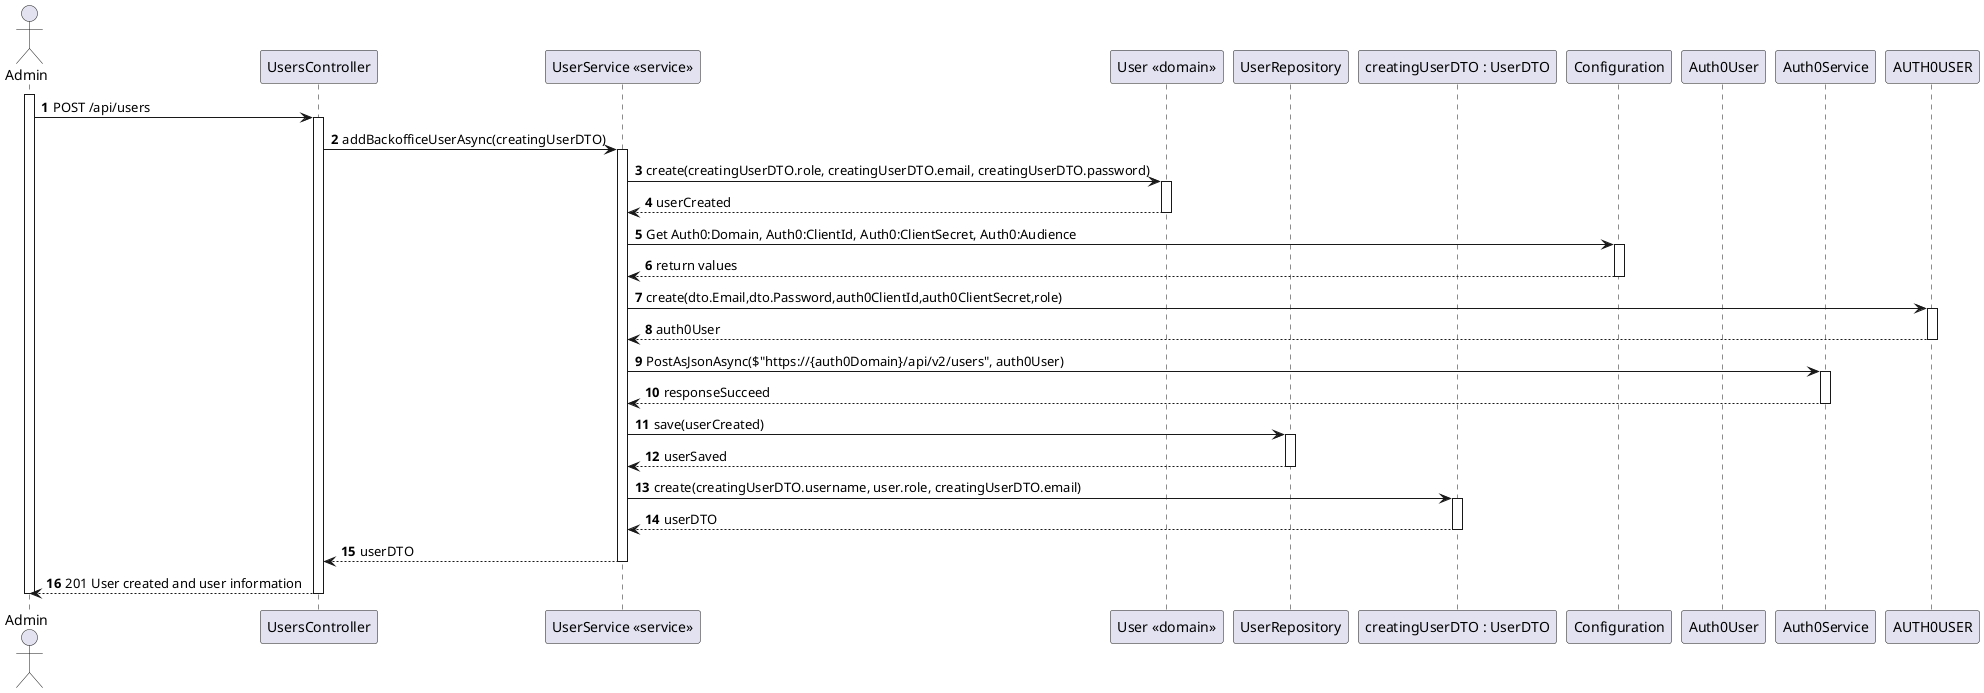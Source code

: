@startuml 
autonumber
actor Admin as Admin
participant CTRL as "UsersController"
participant SERVICE as "UserService <<service>>"
participant User as "User <<domain>>"
participant USERREPO as "UserRepository"
participant DTO as "creatingUserDTO : UserDTO"
participant CONFIG as "Configuration"
participant AUTH0User as "Auth0User"
participant AUTH0SERVICE as "Auth0Service"

activate Admin
Admin -> CTRL : POST /api/users
activate CTRL
CTRL -> SERVICE : addBackofficeUserAsync(creatingUserDTO)
activate SERVICE


    SERVICE -> User : create(creatingUserDTO.role, creatingUserDTO.email, creatingUserDTO.password)
    activate User

    User --> SERVICE : userCreated
    deactivate User

    SERVICE -> CONFIG : Get Auth0:Domain, Auth0:ClientId, Auth0:ClientSecret, Auth0:Audience
    activate CONFIG
    CONFIG --> SERVICE : return values
    deactivate CONFIG

    SERVICE -> AUTH0USER : create(dto.Email,dto.Password,auth0ClientId,auth0ClientSecret,role)

    activate AUTH0USER

    AUTH0USER --> SERVICE : auth0User

    deactivate AUTH0USER

    SERVICE -> AUTH0SERVICE : PostAsJsonAsync($"https://{auth0Domain}/api/v2/users", auth0User)

    activate AUTH0SERVICE 

    AUTH0SERVICE --> SERVICE : responseSucceed
    deactivate AUTH0SERVICE

    SERVICE -> USERREPO : save(userCreated)
    activate USERREPO

    USERREPO --> SERVICE : userSaved
    deactivate USERREPO
    
    SERVICE -> DTO : create(creatingUserDTO.username, user.role, creatingUserDTO.email) 

    activate DTO

    DTO --> SERVICE : userDTO

    deactivate DTO 

    SERVICE --> CTRL : userDTO

    deactivate SERVICE
    
    Admin <-- CTRL : 201 User created and user information

deactivate CTRL
deactivate Admin
@enduml
